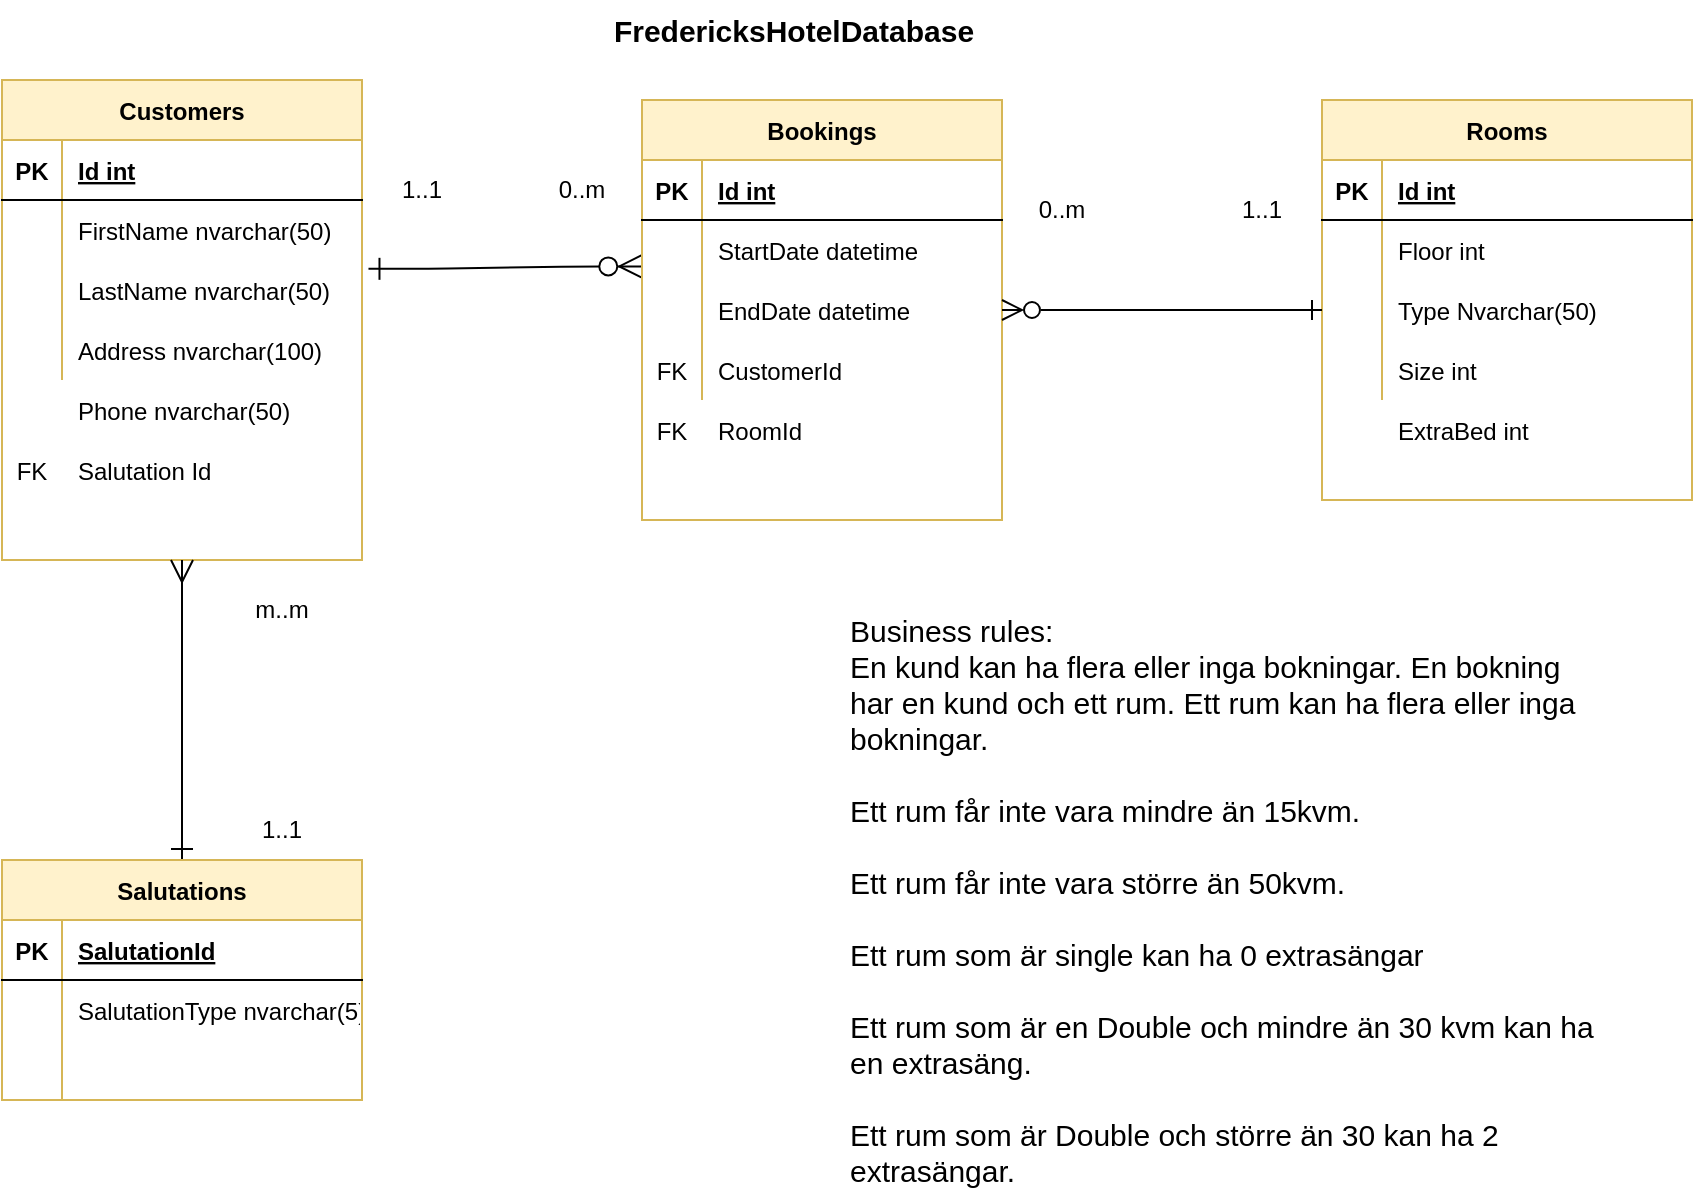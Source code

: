 <mxfile version="20.6.2" type="device"><diagram id="R2lEEEUBdFMjLlhIrx00" name="Page-1"><mxGraphModel dx="1024" dy="-496" grid="1" gridSize="10" guides="1" tooltips="1" connect="1" arrows="1" fold="1" page="1" pageScale="1" pageWidth="850" pageHeight="1100" math="0" shadow="0" extFonts="Permanent Marker^https://fonts.googleapis.com/css?family=Permanent+Marker"><root><mxCell id="0"/><mxCell id="1" parent="0"/><mxCell id="OdVWqW9ecp3Q5tERzY0P-157" value="" style="edgeStyle=entityRelationEdgeStyle;endArrow=ERzeroToMany;startArrow=ERone;endFill=1;startFill=0;exitX=1.018;exitY=0.147;exitDx=0;exitDy=0;exitPerimeter=0;entryX=-0.002;entryY=0.773;entryDx=0;entryDy=0;entryPerimeter=0;endSize=9;startSize=9;" parent="1" source="OdVWqW9ecp3Q5tERzY0P-165" target="OdVWqW9ecp3Q5tERzY0P-175" edge="1"><mxGeometry width="100" height="100" relative="1" as="geometry"><mxPoint x="228" y="1260" as="sourcePoint"/><mxPoint x="308" y="1160" as="targetPoint"/></mxGeometry></mxCell><mxCell id="OdVWqW9ecp3Q5tERzY0P-158" value="Customers" style="shape=table;startSize=30;container=1;collapsible=1;childLayout=tableLayout;fixedRows=1;rowLines=0;fontStyle=1;align=center;resizeLast=1;fillColor=#fff2cc;strokeColor=#d6b656;" parent="1" vertex="1"><mxGeometry x="8" y="1160" width="180" height="240" as="geometry"/></mxCell><mxCell id="OdVWqW9ecp3Q5tERzY0P-159" value="" style="shape=tableRow;horizontal=0;startSize=0;swimlaneHead=0;swimlaneBody=0;fillColor=none;collapsible=0;dropTarget=0;points=[[0,0.5],[1,0.5]];portConstraint=eastwest;top=0;left=0;right=0;bottom=1;" parent="OdVWqW9ecp3Q5tERzY0P-158" vertex="1"><mxGeometry y="30" width="180" height="30" as="geometry"/></mxCell><mxCell id="OdVWqW9ecp3Q5tERzY0P-160" value="PK" style="shape=partialRectangle;connectable=0;fillColor=none;top=0;left=0;bottom=0;right=0;fontStyle=1;overflow=hidden;" parent="OdVWqW9ecp3Q5tERzY0P-159" vertex="1"><mxGeometry width="30" height="30" as="geometry"><mxRectangle width="30" height="30" as="alternateBounds"/></mxGeometry></mxCell><mxCell id="OdVWqW9ecp3Q5tERzY0P-161" value="Id int" style="shape=partialRectangle;connectable=0;fillColor=none;top=0;left=0;bottom=0;right=0;align=left;spacingLeft=6;fontStyle=5;overflow=hidden;" parent="OdVWqW9ecp3Q5tERzY0P-159" vertex="1"><mxGeometry x="30" width="150" height="30" as="geometry"><mxRectangle width="150" height="30" as="alternateBounds"/></mxGeometry></mxCell><mxCell id="OdVWqW9ecp3Q5tERzY0P-162" value="" style="shape=tableRow;horizontal=0;startSize=0;swimlaneHead=0;swimlaneBody=0;fillColor=none;collapsible=0;dropTarget=0;points=[[0,0.5],[1,0.5]];portConstraint=eastwest;top=0;left=0;right=0;bottom=0;" parent="OdVWqW9ecp3Q5tERzY0P-158" vertex="1"><mxGeometry y="60" width="180" height="30" as="geometry"/></mxCell><mxCell id="OdVWqW9ecp3Q5tERzY0P-163" value="" style="shape=partialRectangle;connectable=0;fillColor=none;top=0;left=0;bottom=0;right=0;editable=1;overflow=hidden;" parent="OdVWqW9ecp3Q5tERzY0P-162" vertex="1"><mxGeometry width="30" height="30" as="geometry"><mxRectangle width="30" height="30" as="alternateBounds"/></mxGeometry></mxCell><mxCell id="OdVWqW9ecp3Q5tERzY0P-164" value="FirstName nvarchar(50)" style="shape=partialRectangle;connectable=0;fillColor=none;top=0;left=0;bottom=0;right=0;align=left;spacingLeft=6;overflow=hidden;" parent="OdVWqW9ecp3Q5tERzY0P-162" vertex="1"><mxGeometry x="30" width="150" height="30" as="geometry"><mxRectangle width="150" height="30" as="alternateBounds"/></mxGeometry></mxCell><mxCell id="OdVWqW9ecp3Q5tERzY0P-165" value="" style="shape=tableRow;horizontal=0;startSize=0;swimlaneHead=0;swimlaneBody=0;fillColor=none;collapsible=0;dropTarget=0;points=[[0,0.5],[1,0.5]];portConstraint=eastwest;top=0;left=0;right=0;bottom=0;" parent="OdVWqW9ecp3Q5tERzY0P-158" vertex="1"><mxGeometry y="90" width="180" height="30" as="geometry"/></mxCell><mxCell id="OdVWqW9ecp3Q5tERzY0P-166" value="" style="shape=partialRectangle;connectable=0;fillColor=none;top=0;left=0;bottom=0;right=0;editable=1;overflow=hidden;" parent="OdVWqW9ecp3Q5tERzY0P-165" vertex="1"><mxGeometry width="30" height="30" as="geometry"><mxRectangle width="30" height="30" as="alternateBounds"/></mxGeometry></mxCell><mxCell id="OdVWqW9ecp3Q5tERzY0P-167" value="LastName nvarchar(50)" style="shape=partialRectangle;connectable=0;fillColor=none;top=0;left=0;bottom=0;right=0;align=left;spacingLeft=6;overflow=hidden;" parent="OdVWqW9ecp3Q5tERzY0P-165" vertex="1"><mxGeometry x="30" width="150" height="30" as="geometry"><mxRectangle width="150" height="30" as="alternateBounds"/></mxGeometry></mxCell><mxCell id="OdVWqW9ecp3Q5tERzY0P-168" value="" style="shape=tableRow;horizontal=0;startSize=0;swimlaneHead=0;swimlaneBody=0;fillColor=none;collapsible=0;dropTarget=0;points=[[0,0.5],[1,0.5]];portConstraint=eastwest;top=0;left=0;right=0;bottom=0;" parent="OdVWqW9ecp3Q5tERzY0P-158" vertex="1"><mxGeometry y="120" width="180" height="30" as="geometry"/></mxCell><mxCell id="OdVWqW9ecp3Q5tERzY0P-169" value="" style="shape=partialRectangle;connectable=0;fillColor=none;top=0;left=0;bottom=0;right=0;editable=1;overflow=hidden;" parent="OdVWqW9ecp3Q5tERzY0P-168" vertex="1"><mxGeometry width="30" height="30" as="geometry"><mxRectangle width="30" height="30" as="alternateBounds"/></mxGeometry></mxCell><mxCell id="OdVWqW9ecp3Q5tERzY0P-170" value="Address nvarchar(100)" style="shape=partialRectangle;connectable=0;fillColor=none;top=0;left=0;bottom=0;right=0;align=left;spacingLeft=6;overflow=hidden;" parent="OdVWqW9ecp3Q5tERzY0P-168" vertex="1"><mxGeometry x="30" width="150" height="30" as="geometry"><mxRectangle width="150" height="30" as="alternateBounds"/></mxGeometry></mxCell><mxCell id="OdVWqW9ecp3Q5tERzY0P-171" value="Bookings" style="shape=table;startSize=30;container=1;collapsible=1;childLayout=tableLayout;fixedRows=1;rowLines=0;fontStyle=1;align=center;resizeLast=1;fillColor=#fff2cc;strokeColor=#d6b656;" parent="1" vertex="1"><mxGeometry x="328" y="1170" width="180" height="210" as="geometry"/></mxCell><mxCell id="OdVWqW9ecp3Q5tERzY0P-172" value="" style="shape=tableRow;horizontal=0;startSize=0;swimlaneHead=0;swimlaneBody=0;fillColor=none;collapsible=0;dropTarget=0;points=[[0,0.5],[1,0.5]];portConstraint=eastwest;top=0;left=0;right=0;bottom=1;" parent="OdVWqW9ecp3Q5tERzY0P-171" vertex="1"><mxGeometry y="30" width="180" height="30" as="geometry"/></mxCell><mxCell id="OdVWqW9ecp3Q5tERzY0P-173" value="PK" style="shape=partialRectangle;connectable=0;fillColor=none;top=0;left=0;bottom=0;right=0;fontStyle=1;overflow=hidden;" parent="OdVWqW9ecp3Q5tERzY0P-172" vertex="1"><mxGeometry width="30" height="30" as="geometry"><mxRectangle width="30" height="30" as="alternateBounds"/></mxGeometry></mxCell><mxCell id="OdVWqW9ecp3Q5tERzY0P-174" value="Id int" style="shape=partialRectangle;connectable=0;fillColor=none;top=0;left=0;bottom=0;right=0;align=left;spacingLeft=6;fontStyle=5;overflow=hidden;" parent="OdVWqW9ecp3Q5tERzY0P-172" vertex="1"><mxGeometry x="30" width="150" height="30" as="geometry"><mxRectangle width="150" height="30" as="alternateBounds"/></mxGeometry></mxCell><mxCell id="OdVWqW9ecp3Q5tERzY0P-175" value="" style="shape=tableRow;horizontal=0;startSize=0;swimlaneHead=0;swimlaneBody=0;fillColor=none;collapsible=0;dropTarget=0;points=[[0,0.5],[1,0.5]];portConstraint=eastwest;top=0;left=0;right=0;bottom=0;" parent="OdVWqW9ecp3Q5tERzY0P-171" vertex="1"><mxGeometry y="60" width="180" height="30" as="geometry"/></mxCell><mxCell id="OdVWqW9ecp3Q5tERzY0P-176" value="" style="shape=partialRectangle;connectable=0;fillColor=none;top=0;left=0;bottom=0;right=0;editable=1;overflow=hidden;" parent="OdVWqW9ecp3Q5tERzY0P-175" vertex="1"><mxGeometry width="30" height="30" as="geometry"><mxRectangle width="30" height="30" as="alternateBounds"/></mxGeometry></mxCell><mxCell id="OdVWqW9ecp3Q5tERzY0P-177" value="StartDate datetime" style="shape=partialRectangle;connectable=0;fillColor=none;top=0;left=0;bottom=0;right=0;align=left;spacingLeft=6;overflow=hidden;" parent="OdVWqW9ecp3Q5tERzY0P-175" vertex="1"><mxGeometry x="30" width="150" height="30" as="geometry"><mxRectangle width="150" height="30" as="alternateBounds"/></mxGeometry></mxCell><mxCell id="OdVWqW9ecp3Q5tERzY0P-178" value="" style="shape=tableRow;horizontal=0;startSize=0;swimlaneHead=0;swimlaneBody=0;fillColor=none;collapsible=0;dropTarget=0;points=[[0,0.5],[1,0.5]];portConstraint=eastwest;top=0;left=0;right=0;bottom=0;" parent="OdVWqW9ecp3Q5tERzY0P-171" vertex="1"><mxGeometry y="90" width="180" height="30" as="geometry"/></mxCell><mxCell id="OdVWqW9ecp3Q5tERzY0P-179" value="" style="shape=partialRectangle;connectable=0;fillColor=none;top=0;left=0;bottom=0;right=0;editable=1;overflow=hidden;" parent="OdVWqW9ecp3Q5tERzY0P-178" vertex="1"><mxGeometry width="30" height="30" as="geometry"><mxRectangle width="30" height="30" as="alternateBounds"/></mxGeometry></mxCell><mxCell id="OdVWqW9ecp3Q5tERzY0P-180" value="EndDate datetime" style="shape=partialRectangle;connectable=0;fillColor=none;top=0;left=0;bottom=0;right=0;align=left;spacingLeft=6;overflow=hidden;" parent="OdVWqW9ecp3Q5tERzY0P-178" vertex="1"><mxGeometry x="30" width="150" height="30" as="geometry"><mxRectangle width="150" height="30" as="alternateBounds"/></mxGeometry></mxCell><mxCell id="OdVWqW9ecp3Q5tERzY0P-181" value="" style="shape=tableRow;horizontal=0;startSize=0;swimlaneHead=0;swimlaneBody=0;fillColor=none;collapsible=0;dropTarget=0;points=[[0,0.5],[1,0.5]];portConstraint=eastwest;top=0;left=0;right=0;bottom=0;" parent="OdVWqW9ecp3Q5tERzY0P-171" vertex="1"><mxGeometry y="120" width="180" height="30" as="geometry"/></mxCell><mxCell id="OdVWqW9ecp3Q5tERzY0P-182" value="" style="shape=partialRectangle;connectable=0;fillColor=none;top=0;left=0;bottom=0;right=0;editable=1;overflow=hidden;" parent="OdVWqW9ecp3Q5tERzY0P-181" vertex="1"><mxGeometry width="30" height="30" as="geometry"><mxRectangle width="30" height="30" as="alternateBounds"/></mxGeometry></mxCell><mxCell id="OdVWqW9ecp3Q5tERzY0P-183" value="" style="shape=partialRectangle;connectable=0;fillColor=none;top=0;left=0;bottom=0;right=0;align=left;spacingLeft=6;overflow=hidden;" parent="OdVWqW9ecp3Q5tERzY0P-181" vertex="1"><mxGeometry x="30" width="150" height="30" as="geometry"><mxRectangle width="150" height="30" as="alternateBounds"/></mxGeometry></mxCell><mxCell id="OdVWqW9ecp3Q5tERzY0P-185" value="Rooms" style="shape=table;startSize=30;container=1;collapsible=1;childLayout=tableLayout;fixedRows=1;rowLines=0;fontStyle=1;align=center;resizeLast=1;fillColor=#fff2cc;strokeColor=#d6b656;rounded=0;" parent="1" vertex="1"><mxGeometry x="668" y="1170" width="185" height="200" as="geometry"/></mxCell><mxCell id="OdVWqW9ecp3Q5tERzY0P-186" value="" style="shape=tableRow;horizontal=0;startSize=0;swimlaneHead=0;swimlaneBody=0;fillColor=none;collapsible=0;dropTarget=0;points=[[0,0.5],[1,0.5]];portConstraint=eastwest;top=0;left=0;right=0;bottom=1;" parent="OdVWqW9ecp3Q5tERzY0P-185" vertex="1"><mxGeometry y="30" width="185" height="30" as="geometry"/></mxCell><mxCell id="OdVWqW9ecp3Q5tERzY0P-187" value="PK" style="shape=partialRectangle;connectable=0;fillColor=none;top=0;left=0;bottom=0;right=0;fontStyle=1;overflow=hidden;" parent="OdVWqW9ecp3Q5tERzY0P-186" vertex="1"><mxGeometry width="30" height="30" as="geometry"><mxRectangle width="30" height="30" as="alternateBounds"/></mxGeometry></mxCell><mxCell id="OdVWqW9ecp3Q5tERzY0P-188" value="Id int" style="shape=partialRectangle;connectable=0;fillColor=none;top=0;left=0;bottom=0;right=0;align=left;spacingLeft=6;fontStyle=5;overflow=hidden;" parent="OdVWqW9ecp3Q5tERzY0P-186" vertex="1"><mxGeometry x="30" width="155" height="30" as="geometry"><mxRectangle width="155" height="30" as="alternateBounds"/></mxGeometry></mxCell><mxCell id="OdVWqW9ecp3Q5tERzY0P-189" value="" style="shape=tableRow;horizontal=0;startSize=0;swimlaneHead=0;swimlaneBody=0;fillColor=none;collapsible=0;dropTarget=0;points=[[0,0.5],[1,0.5]];portConstraint=eastwest;top=0;left=0;right=0;bottom=0;" parent="OdVWqW9ecp3Q5tERzY0P-185" vertex="1"><mxGeometry y="60" width="185" height="30" as="geometry"/></mxCell><mxCell id="OdVWqW9ecp3Q5tERzY0P-190" value="" style="shape=partialRectangle;connectable=0;fillColor=none;top=0;left=0;bottom=0;right=0;editable=1;overflow=hidden;" parent="OdVWqW9ecp3Q5tERzY0P-189" vertex="1"><mxGeometry width="30" height="30" as="geometry"><mxRectangle width="30" height="30" as="alternateBounds"/></mxGeometry></mxCell><mxCell id="OdVWqW9ecp3Q5tERzY0P-191" value="Floor int" style="shape=partialRectangle;connectable=0;fillColor=none;top=0;left=0;bottom=0;right=0;align=left;spacingLeft=6;overflow=hidden;" parent="OdVWqW9ecp3Q5tERzY0P-189" vertex="1"><mxGeometry x="30" width="155" height="30" as="geometry"><mxRectangle width="155" height="30" as="alternateBounds"/></mxGeometry></mxCell><mxCell id="OdVWqW9ecp3Q5tERzY0P-192" value="" style="shape=tableRow;horizontal=0;startSize=0;swimlaneHead=0;swimlaneBody=0;fillColor=none;collapsible=0;dropTarget=0;points=[[0,0.5],[1,0.5]];portConstraint=eastwest;top=0;left=0;right=0;bottom=0;" parent="OdVWqW9ecp3Q5tERzY0P-185" vertex="1"><mxGeometry y="90" width="185" height="30" as="geometry"/></mxCell><mxCell id="OdVWqW9ecp3Q5tERzY0P-193" value="" style="shape=partialRectangle;connectable=0;fillColor=none;top=0;left=0;bottom=0;right=0;editable=1;overflow=hidden;" parent="OdVWqW9ecp3Q5tERzY0P-192" vertex="1"><mxGeometry width="30" height="30" as="geometry"><mxRectangle width="30" height="30" as="alternateBounds"/></mxGeometry></mxCell><mxCell id="OdVWqW9ecp3Q5tERzY0P-194" value="Type Nvarchar(50)" style="shape=partialRectangle;connectable=0;fillColor=none;top=0;left=0;bottom=0;right=0;align=left;spacingLeft=6;overflow=hidden;" parent="OdVWqW9ecp3Q5tERzY0P-192" vertex="1"><mxGeometry x="30" width="155" height="30" as="geometry"><mxRectangle width="155" height="30" as="alternateBounds"/></mxGeometry></mxCell><mxCell id="OdVWqW9ecp3Q5tERzY0P-195" value="" style="shape=tableRow;horizontal=0;startSize=0;swimlaneHead=0;swimlaneBody=0;fillColor=none;collapsible=0;dropTarget=0;points=[[0,0.5],[1,0.5]];portConstraint=eastwest;top=0;left=0;right=0;bottom=0;" parent="OdVWqW9ecp3Q5tERzY0P-185" vertex="1"><mxGeometry y="120" width="185" height="30" as="geometry"/></mxCell><mxCell id="OdVWqW9ecp3Q5tERzY0P-196" value="" style="shape=partialRectangle;connectable=0;fillColor=none;top=0;left=0;bottom=0;right=0;editable=1;overflow=hidden;" parent="OdVWqW9ecp3Q5tERzY0P-195" vertex="1"><mxGeometry width="30" height="30" as="geometry"><mxRectangle width="30" height="30" as="alternateBounds"/></mxGeometry></mxCell><mxCell id="OdVWqW9ecp3Q5tERzY0P-197" value="Size int" style="shape=partialRectangle;connectable=0;fillColor=none;top=0;left=0;bottom=0;right=0;align=left;spacingLeft=6;overflow=hidden;" parent="OdVWqW9ecp3Q5tERzY0P-195" vertex="1"><mxGeometry x="30" width="155" height="30" as="geometry"><mxRectangle width="155" height="30" as="alternateBounds"/></mxGeometry></mxCell><mxCell id="OdVWqW9ecp3Q5tERzY0P-198" value="" style="edgeStyle=entityRelationEdgeStyle;endArrow=ERzeroToMany;startArrow=ERone;endFill=0;startFill=0;endSize=8;startSize=8;entryX=1;entryY=0.5;entryDx=0;entryDy=0;" parent="1" source="OdVWqW9ecp3Q5tERzY0P-192" target="OdVWqW9ecp3Q5tERzY0P-178" edge="1"><mxGeometry width="100" height="100" relative="1" as="geometry"><mxPoint x="568" y="1450" as="sourcePoint"/><mxPoint x="548" y="1260" as="targetPoint"/></mxGeometry></mxCell><mxCell id="OdVWqW9ecp3Q5tERzY0P-199" value="Phone nvarchar(50)" style="shape=partialRectangle;connectable=0;fillColor=none;top=0;left=0;bottom=0;right=0;align=left;spacingLeft=6;overflow=hidden;" parent="1" vertex="1"><mxGeometry x="38" y="1310" width="150" height="30" as="geometry"><mxRectangle width="150" height="30" as="alternateBounds"/></mxGeometry></mxCell><mxCell id="OdVWqW9ecp3Q5tERzY0P-200" value="Salutation Id" style="shape=partialRectangle;connectable=0;fillColor=none;top=0;left=0;bottom=0;right=0;align=left;spacingLeft=6;overflow=hidden;" parent="1" vertex="1"><mxGeometry x="38" y="1340" width="150" height="30" as="geometry"><mxRectangle width="150" height="30" as="alternateBounds"/></mxGeometry></mxCell><mxCell id="OdVWqW9ecp3Q5tERzY0P-201" value="FK" style="shape=partialRectangle;connectable=0;fillColor=none;top=0;left=0;bottom=0;right=0;editable=1;overflow=hidden;" parent="1" vertex="1"><mxGeometry x="328" y="1290" width="30" height="30" as="geometry"><mxRectangle width="30" height="30" as="alternateBounds"/></mxGeometry></mxCell><mxCell id="OdVWqW9ecp3Q5tERzY0P-202" value="RoomId" style="shape=partialRectangle;connectable=0;fillColor=none;top=0;left=0;bottom=0;right=0;align=left;spacingLeft=6;overflow=hidden;" parent="1" vertex="1"><mxGeometry x="358" y="1320" width="150" height="30" as="geometry"><mxRectangle width="150" height="30" as="alternateBounds"/></mxGeometry></mxCell><mxCell id="OdVWqW9ecp3Q5tERzY0P-203" value="CustomerId" style="shape=partialRectangle;connectable=0;fillColor=none;top=0;left=0;bottom=0;right=0;align=left;spacingLeft=6;overflow=hidden;" parent="1" vertex="1"><mxGeometry x="358" y="1290" width="150" height="30" as="geometry"><mxRectangle width="150" height="30" as="alternateBounds"/></mxGeometry></mxCell><mxCell id="OdVWqW9ecp3Q5tERzY0P-204" value="FK" style="shape=partialRectangle;connectable=0;fillColor=none;top=0;left=0;bottom=0;right=0;editable=1;overflow=hidden;" parent="1" vertex="1"><mxGeometry x="328" y="1320" width="30" height="30" as="geometry"><mxRectangle width="30" height="30" as="alternateBounds"/></mxGeometry></mxCell><mxCell id="OdVWqW9ecp3Q5tERzY0P-205" value="" style="shape=partialRectangle;connectable=0;fillColor=none;top=0;left=0;bottom=0;right=0;editable=1;overflow=hidden;" parent="1" vertex="1"><mxGeometry x="328" y="1350" width="30" height="30" as="geometry"><mxRectangle width="30" height="30" as="alternateBounds"/></mxGeometry></mxCell><mxCell id="OdVWqW9ecp3Q5tERzY0P-206" value="" style="shape=partialRectangle;connectable=0;fillColor=none;top=0;left=0;bottom=0;right=0;align=left;spacingLeft=6;overflow=hidden;" parent="1" vertex="1"><mxGeometry x="358" y="1350" width="150" height="30" as="geometry"><mxRectangle width="150" height="30" as="alternateBounds"/></mxGeometry></mxCell><mxCell id="OdVWqW9ecp3Q5tERzY0P-207" style="edgeStyle=orthogonalEdgeStyle;rounded=0;orthogonalLoop=1;jettySize=auto;html=1;entryX=0.5;entryY=1;entryDx=0;entryDy=0;startArrow=ERone;startFill=0;endArrow=ERmany;endFill=0;startSize=9;endSize=9;" parent="1" source="OdVWqW9ecp3Q5tERzY0P-208" target="OdVWqW9ecp3Q5tERzY0P-158" edge="1"><mxGeometry relative="1" as="geometry"/></mxCell><mxCell id="OdVWqW9ecp3Q5tERzY0P-208" value="Salutations" style="shape=table;startSize=30;container=1;collapsible=1;childLayout=tableLayout;fixedRows=1;rowLines=0;fontStyle=1;align=center;resizeLast=1;fillColor=#fff2cc;strokeColor=#d6b656;" parent="1" vertex="1"><mxGeometry x="8" y="1550" width="180" height="120" as="geometry"/></mxCell><mxCell id="OdVWqW9ecp3Q5tERzY0P-209" value="" style="shape=tableRow;horizontal=0;startSize=0;swimlaneHead=0;swimlaneBody=0;fillColor=none;collapsible=0;dropTarget=0;points=[[0,0.5],[1,0.5]];portConstraint=eastwest;top=0;left=0;right=0;bottom=1;" parent="OdVWqW9ecp3Q5tERzY0P-208" vertex="1"><mxGeometry y="30" width="180" height="30" as="geometry"/></mxCell><mxCell id="OdVWqW9ecp3Q5tERzY0P-210" value="PK" style="shape=partialRectangle;connectable=0;fillColor=none;top=0;left=0;bottom=0;right=0;fontStyle=1;overflow=hidden;" parent="OdVWqW9ecp3Q5tERzY0P-209" vertex="1"><mxGeometry width="30" height="30" as="geometry"><mxRectangle width="30" height="30" as="alternateBounds"/></mxGeometry></mxCell><mxCell id="OdVWqW9ecp3Q5tERzY0P-211" value="SalutationId" style="shape=partialRectangle;connectable=0;fillColor=none;top=0;left=0;bottom=0;right=0;align=left;spacingLeft=6;fontStyle=5;overflow=hidden;" parent="OdVWqW9ecp3Q5tERzY0P-209" vertex="1"><mxGeometry x="30" width="150" height="30" as="geometry"><mxRectangle width="150" height="30" as="alternateBounds"/></mxGeometry></mxCell><mxCell id="OdVWqW9ecp3Q5tERzY0P-212" value="" style="shape=tableRow;horizontal=0;startSize=0;swimlaneHead=0;swimlaneBody=0;fillColor=none;collapsible=0;dropTarget=0;points=[[0,0.5],[1,0.5]];portConstraint=eastwest;top=0;left=0;right=0;bottom=0;" parent="OdVWqW9ecp3Q5tERzY0P-208" vertex="1"><mxGeometry y="60" width="180" height="30" as="geometry"/></mxCell><mxCell id="OdVWqW9ecp3Q5tERzY0P-213" value="" style="shape=partialRectangle;connectable=0;fillColor=none;top=0;left=0;bottom=0;right=0;editable=1;overflow=hidden;" parent="OdVWqW9ecp3Q5tERzY0P-212" vertex="1"><mxGeometry width="30" height="30" as="geometry"><mxRectangle width="30" height="30" as="alternateBounds"/></mxGeometry></mxCell><mxCell id="OdVWqW9ecp3Q5tERzY0P-214" value="SalutationType nvarchar(5)" style="shape=partialRectangle;connectable=0;fillColor=none;top=0;left=0;bottom=0;right=0;align=left;spacingLeft=6;overflow=hidden;" parent="OdVWqW9ecp3Q5tERzY0P-212" vertex="1"><mxGeometry x="30" width="150" height="30" as="geometry"><mxRectangle width="150" height="30" as="alternateBounds"/></mxGeometry></mxCell><mxCell id="OdVWqW9ecp3Q5tERzY0P-215" value="" style="shape=tableRow;horizontal=0;startSize=0;swimlaneHead=0;swimlaneBody=0;fillColor=none;collapsible=0;dropTarget=0;points=[[0,0.5],[1,0.5]];portConstraint=eastwest;top=0;left=0;right=0;bottom=0;" parent="OdVWqW9ecp3Q5tERzY0P-208" vertex="1"><mxGeometry y="90" width="180" height="30" as="geometry"/></mxCell><mxCell id="OdVWqW9ecp3Q5tERzY0P-216" value="" style="shape=partialRectangle;connectable=0;fillColor=none;top=0;left=0;bottom=0;right=0;editable=1;overflow=hidden;" parent="OdVWqW9ecp3Q5tERzY0P-215" vertex="1"><mxGeometry width="30" height="30" as="geometry"><mxRectangle width="30" height="30" as="alternateBounds"/></mxGeometry></mxCell><mxCell id="OdVWqW9ecp3Q5tERzY0P-217" value="" style="shape=partialRectangle;connectable=0;fillColor=none;top=0;left=0;bottom=0;right=0;align=left;spacingLeft=6;overflow=hidden;" parent="OdVWqW9ecp3Q5tERzY0P-215" vertex="1"><mxGeometry x="30" width="150" height="30" as="geometry"><mxRectangle width="150" height="30" as="alternateBounds"/></mxGeometry></mxCell><mxCell id="OdVWqW9ecp3Q5tERzY0P-231" value="FK" style="shape=partialRectangle;connectable=0;fillColor=none;top=0;left=0;bottom=0;right=0;editable=1;overflow=hidden;" parent="1" vertex="1"><mxGeometry x="8" y="1340" width="30" height="30" as="geometry"><mxRectangle width="30" height="30" as="alternateBounds"/></mxGeometry></mxCell><mxCell id="OdVWqW9ecp3Q5tERzY0P-232" value="0..m" style="text;html=1;strokeColor=none;fillColor=none;align=center;verticalAlign=middle;whiteSpace=wrap;rounded=0;" parent="1" vertex="1"><mxGeometry x="268" y="1200" width="60" height="30" as="geometry"/></mxCell><mxCell id="OdVWqW9ecp3Q5tERzY0P-233" value="1..1" style="text;html=1;strokeColor=none;fillColor=none;align=center;verticalAlign=middle;whiteSpace=wrap;rounded=0;" parent="1" vertex="1"><mxGeometry x="188" y="1200" width="60" height="30" as="geometry"/></mxCell><mxCell id="OdVWqW9ecp3Q5tERzY0P-234" value="1..1" style="text;html=1;strokeColor=none;fillColor=none;align=center;verticalAlign=middle;whiteSpace=wrap;rounded=0;" parent="1" vertex="1"><mxGeometry x="608" y="1210" width="60" height="30" as="geometry"/></mxCell><mxCell id="OdVWqW9ecp3Q5tERzY0P-235" value="0..m" style="text;html=1;strokeColor=none;fillColor=none;align=center;verticalAlign=middle;whiteSpace=wrap;rounded=0;" parent="1" vertex="1"><mxGeometry x="508" y="1210" width="60" height="30" as="geometry"/></mxCell><mxCell id="OdVWqW9ecp3Q5tERzY0P-236" value="1..1" style="text;html=1;strokeColor=none;fillColor=none;align=center;verticalAlign=middle;whiteSpace=wrap;rounded=0;" parent="1" vertex="1"><mxGeometry x="118" y="1520" width="60" height="30" as="geometry"/></mxCell><mxCell id="OdVWqW9ecp3Q5tERzY0P-237" value="m..m" style="text;html=1;strokeColor=none;fillColor=none;align=center;verticalAlign=middle;whiteSpace=wrap;rounded=0;" parent="1" vertex="1"><mxGeometry x="118" y="1410" width="60" height="30" as="geometry"/></mxCell><mxCell id="OdVWqW9ecp3Q5tERzY0P-242" value="ExtraBed int" style="shape=partialRectangle;connectable=0;fillColor=none;top=0;left=0;bottom=0;right=0;align=left;spacingLeft=6;overflow=hidden;" parent="1" vertex="1"><mxGeometry x="698" y="1320" width="155" height="30" as="geometry"><mxRectangle width="155" height="30" as="alternateBounds"/></mxGeometry></mxCell><mxCell id="OvUOrYoO0YRk4ODYgtGJ-193" value="Business rules:&lt;br style=&quot;font-size: 15px;&quot;&gt;En kund kan ha flera eller inga bokningar. En bokning har en kund och ett rum. Ett rum kan ha flera eller inga bokningar.&lt;br style=&quot;font-size: 15px;&quot;&gt;&lt;br style=&quot;font-size: 15px;&quot;&gt;Ett rum får inte vara mindre än 15kvm.&lt;br&gt;&lt;br&gt;Ett rum får inte vara större än 50kvm.&lt;br style=&quot;font-size: 15px;&quot;&gt;&lt;br style=&quot;font-size: 15px;&quot;&gt;Ett rum som är single kan ha 0 extrasängar&lt;br style=&quot;font-size: 15px;&quot;&gt;&lt;br style=&quot;font-size: 15px;&quot;&gt;Ett rum som är en Double och mindre än 30 kvm kan ha en extrasäng.&lt;br style=&quot;font-size: 15px;&quot;&gt;&lt;br style=&quot;font-size: 15px;&quot;&gt;Ett rum som är Double och större än 30 kan ha 2 extrasängar.&amp;nbsp;&amp;nbsp;" style="text;html=1;strokeColor=none;fillColor=none;align=left;verticalAlign=middle;whiteSpace=wrap;rounded=0;fontSize=15;" parent="1" vertex="1"><mxGeometry x="430" y="1500" width="375" height="140" as="geometry"/></mxCell><mxCell id="OvUOrYoO0YRk4ODYgtGJ-194" value="FredericksHotelDatabase" style="text;html=1;strokeColor=none;fillColor=none;align=center;verticalAlign=middle;whiteSpace=wrap;rounded=0;fontSize=15;fontStyle=1" parent="1" vertex="1"><mxGeometry x="373.5" y="1120" width="60" height="30" as="geometry"/></mxCell></root></mxGraphModel></diagram></mxfile>